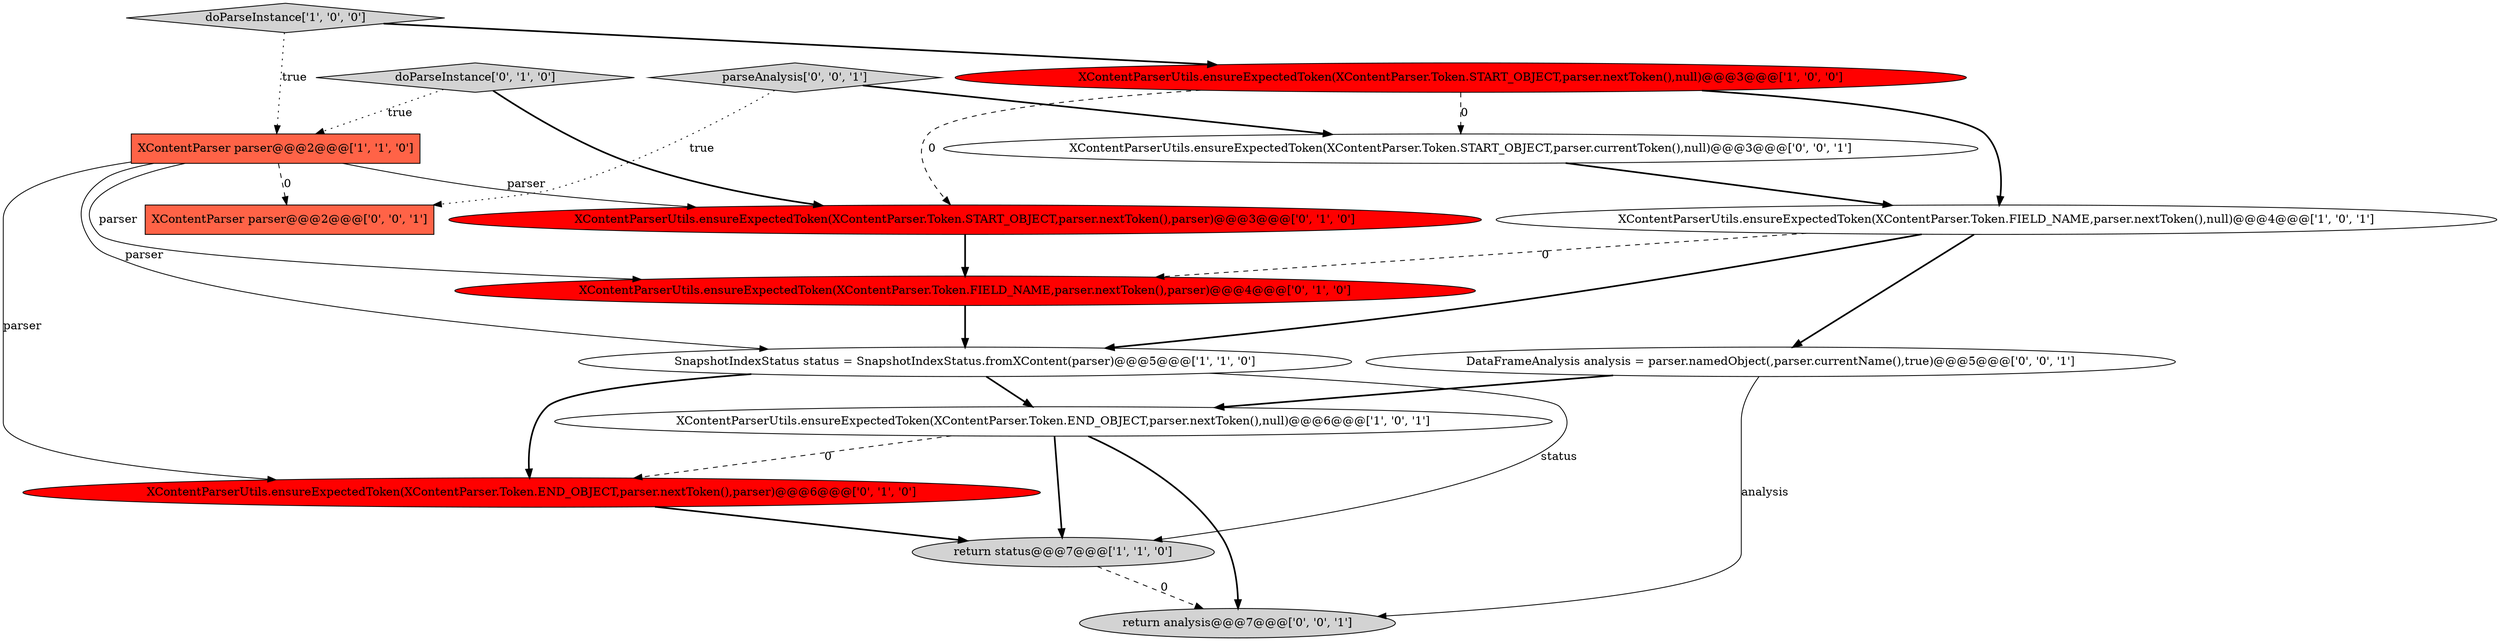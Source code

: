 digraph {
14 [style = filled, label = "return analysis@@@7@@@['0', '0', '1']", fillcolor = lightgray, shape = ellipse image = "AAA0AAABBB3BBB"];
8 [style = filled, label = "XContentParserUtils.ensureExpectedToken(XContentParser.Token.START_OBJECT,parser.nextToken(),parser)@@@3@@@['0', '1', '0']", fillcolor = red, shape = ellipse image = "AAA1AAABBB2BBB"];
10 [style = filled, label = "XContentParserUtils.ensureExpectedToken(XContentParser.Token.FIELD_NAME,parser.nextToken(),parser)@@@4@@@['0', '1', '0']", fillcolor = red, shape = ellipse image = "AAA1AAABBB2BBB"];
11 [style = filled, label = "XContentParserUtils.ensureExpectedToken(XContentParser.Token.START_OBJECT,parser.currentToken(),null)@@@3@@@['0', '0', '1']", fillcolor = white, shape = ellipse image = "AAA0AAABBB3BBB"];
15 [style = filled, label = "DataFrameAnalysis analysis = parser.namedObject(,parser.currentName(),true)@@@5@@@['0', '0', '1']", fillcolor = white, shape = ellipse image = "AAA0AAABBB3BBB"];
9 [style = filled, label = "XContentParserUtils.ensureExpectedToken(XContentParser.Token.END_OBJECT,parser.nextToken(),parser)@@@6@@@['0', '1', '0']", fillcolor = red, shape = ellipse image = "AAA1AAABBB2BBB"];
12 [style = filled, label = "parseAnalysis['0', '0', '1']", fillcolor = lightgray, shape = diamond image = "AAA0AAABBB3BBB"];
0 [style = filled, label = "SnapshotIndexStatus status = SnapshotIndexStatus.fromXContent(parser)@@@5@@@['1', '1', '0']", fillcolor = white, shape = ellipse image = "AAA0AAABBB1BBB"];
13 [style = filled, label = "XContentParser parser@@@2@@@['0', '0', '1']", fillcolor = tomato, shape = box image = "AAA0AAABBB3BBB"];
4 [style = filled, label = "XContentParserUtils.ensureExpectedToken(XContentParser.Token.FIELD_NAME,parser.nextToken(),null)@@@4@@@['1', '0', '1']", fillcolor = white, shape = ellipse image = "AAA0AAABBB1BBB"];
1 [style = filled, label = "doParseInstance['1', '0', '0']", fillcolor = lightgray, shape = diamond image = "AAA0AAABBB1BBB"];
2 [style = filled, label = "XContentParserUtils.ensureExpectedToken(XContentParser.Token.START_OBJECT,parser.nextToken(),null)@@@3@@@['1', '0', '0']", fillcolor = red, shape = ellipse image = "AAA1AAABBB1BBB"];
6 [style = filled, label = "return status@@@7@@@['1', '1', '0']", fillcolor = lightgray, shape = ellipse image = "AAA0AAABBB1BBB"];
3 [style = filled, label = "XContentParser parser@@@2@@@['1', '1', '0']", fillcolor = tomato, shape = box image = "AAA0AAABBB1BBB"];
7 [style = filled, label = "doParseInstance['0', '1', '0']", fillcolor = lightgray, shape = diamond image = "AAA0AAABBB2BBB"];
5 [style = filled, label = "XContentParserUtils.ensureExpectedToken(XContentParser.Token.END_OBJECT,parser.nextToken(),null)@@@6@@@['1', '0', '1']", fillcolor = white, shape = ellipse image = "AAA0AAABBB1BBB"];
8->10 [style = bold, label=""];
0->9 [style = bold, label=""];
11->4 [style = bold, label=""];
4->15 [style = bold, label=""];
3->0 [style = solid, label="parser"];
12->11 [style = bold, label=""];
3->8 [style = solid, label="parser"];
5->9 [style = dashed, label="0"];
5->14 [style = bold, label=""];
6->14 [style = dashed, label="0"];
7->8 [style = bold, label=""];
3->13 [style = dashed, label="0"];
2->4 [style = bold, label=""];
2->8 [style = dashed, label="0"];
15->5 [style = bold, label=""];
9->6 [style = bold, label=""];
4->0 [style = bold, label=""];
3->9 [style = solid, label="parser"];
1->3 [style = dotted, label="true"];
12->13 [style = dotted, label="true"];
5->6 [style = bold, label=""];
7->3 [style = dotted, label="true"];
0->6 [style = solid, label="status"];
10->0 [style = bold, label=""];
3->10 [style = solid, label="parser"];
2->11 [style = dashed, label="0"];
1->2 [style = bold, label=""];
4->10 [style = dashed, label="0"];
15->14 [style = solid, label="analysis"];
0->5 [style = bold, label=""];
}
